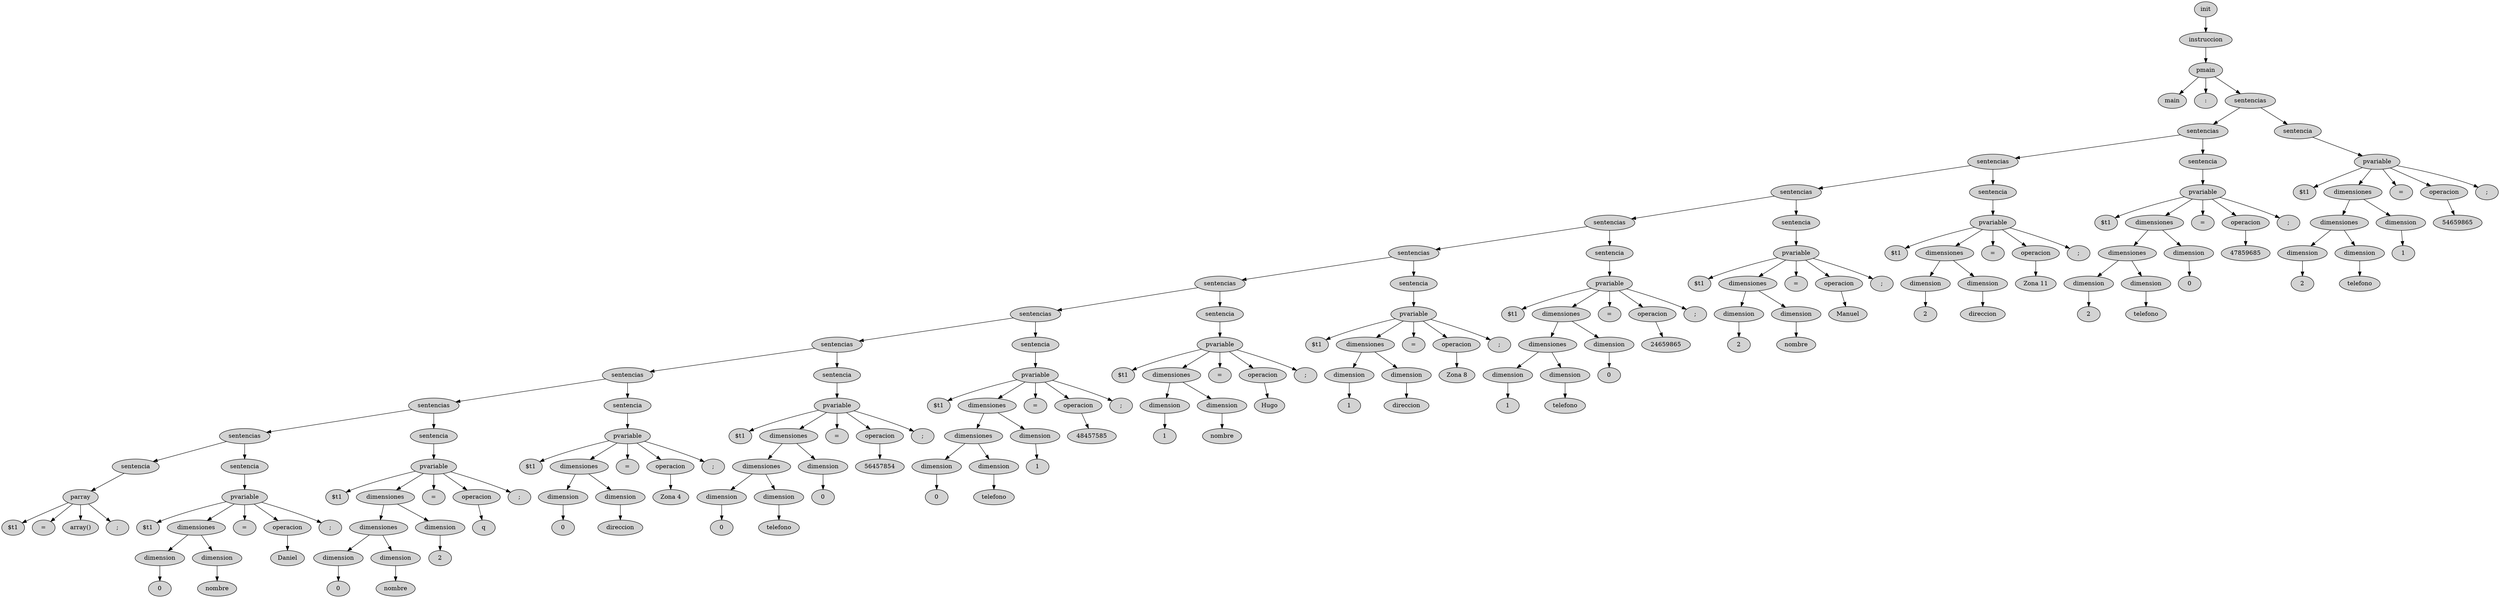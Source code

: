 digraph{ 
185[style = "filled" ; label = "init"] 
184[style = "filled" ; label = "instruccion"] 
181[style = "filled" ; label = "pmain"] 
182[style = "filled" ; label = "main"] 
183[style = "filled" ; label = ":"] 
180[style = "filled" ; label = "sentencias"] 
164[style = "filled" ; label = "sentencias"] 
148[style = "filled" ; label = "sentencias"] 
135[style = "filled" ; label = "sentencias"] 
122[style = "filled" ; label = "sentencias"] 
106[style = "filled" ; label = "sentencias"] 
93[style = "filled" ; label = "sentencias"] 
80[style = "filled" ; label = "sentencias"] 
64[style = "filled" ; label = "sentencias"] 
48[style = "filled" ; label = "sentencias"] 
35[style = "filled" ; label = "sentencias"] 
19[style = "filled" ; label = "sentencias"] 
6[style = "filled" ; label = "sentencia"] 
1[style = "filled" ; label = "parray"] 
2[style = "filled" ; label = "$t1"] 
3[style = "filled" ; label = "="] 
4[style = "filled" ; label = "array()"] 
5[style = "filled" ; label = ";"] 
18[style = "filled" ; label = "sentencia"] 
14[style = "filled" ; label = "pvariable"] 
15[style = "filled" ; label = "$t1"] 
11[style = "filled" ; label = "dimensiones"] 
8[style = "filled" ; label = "dimension"] 
7[style = "filled" ; label = "0"] 
10[style = "filled" ; label = "dimension"] 
9[style = "filled" ; label = "nombre"] 
16[style = "filled" ; label = "="] 
13[style = "filled" ; label = "operacion"] 
12[style = "filled" ; label = "Daniel"] 
17[style = "filled" ; label = ";"] 
34[style = "filled" ; label = "sentencia"] 
30[style = "filled" ; label = "pvariable"] 
31[style = "filled" ; label = "$t1"] 
27[style = "filled" ; label = "dimensiones"] 
24[style = "filled" ; label = "dimensiones"] 
21[style = "filled" ; label = "dimension"] 
20[style = "filled" ; label = "0"] 
23[style = "filled" ; label = "dimension"] 
22[style = "filled" ; label = "nombre"] 
26[style = "filled" ; label = "dimension"] 
25[style = "filled" ; label = "2"] 
32[style = "filled" ; label = "="] 
29[style = "filled" ; label = "operacion"] 
28[style = "filled" ; label = "q"] 
33[style = "filled" ; label = ";"] 
47[style = "filled" ; label = "sentencia"] 
43[style = "filled" ; label = "pvariable"] 
44[style = "filled" ; label = "$t1"] 
40[style = "filled" ; label = "dimensiones"] 
37[style = "filled" ; label = "dimension"] 
36[style = "filled" ; label = "0"] 
39[style = "filled" ; label = "dimension"] 
38[style = "filled" ; label = "direccion"] 
45[style = "filled" ; label = "="] 
42[style = "filled" ; label = "operacion"] 
41[style = "filled" ; label = "Zona 4"] 
46[style = "filled" ; label = ";"] 
63[style = "filled" ; label = "sentencia"] 
59[style = "filled" ; label = "pvariable"] 
60[style = "filled" ; label = "$t1"] 
56[style = "filled" ; label = "dimensiones"] 
53[style = "filled" ; label = "dimensiones"] 
50[style = "filled" ; label = "dimension"] 
49[style = "filled" ; label = "0"] 
52[style = "filled" ; label = "dimension"] 
51[style = "filled" ; label = "telefono"] 
55[style = "filled" ; label = "dimension"] 
54[style = "filled" ; label = "0"] 
61[style = "filled" ; label = "="] 
58[style = "filled" ; label = "operacion"] 
57[style = "filled" ; label = "56457854"] 
62[style = "filled" ; label = ";"] 
79[style = "filled" ; label = "sentencia"] 
75[style = "filled" ; label = "pvariable"] 
76[style = "filled" ; label = "$t1"] 
72[style = "filled" ; label = "dimensiones"] 
69[style = "filled" ; label = "dimensiones"] 
66[style = "filled" ; label = "dimension"] 
65[style = "filled" ; label = "0"] 
68[style = "filled" ; label = "dimension"] 
67[style = "filled" ; label = "telefono"] 
71[style = "filled" ; label = "dimension"] 
70[style = "filled" ; label = "1"] 
77[style = "filled" ; label = "="] 
74[style = "filled" ; label = "operacion"] 
73[style = "filled" ; label = "48457585"] 
78[style = "filled" ; label = ";"] 
92[style = "filled" ; label = "sentencia"] 
88[style = "filled" ; label = "pvariable"] 
89[style = "filled" ; label = "$t1"] 
85[style = "filled" ; label = "dimensiones"] 
82[style = "filled" ; label = "dimension"] 
81[style = "filled" ; label = "1"] 
84[style = "filled" ; label = "dimension"] 
83[style = "filled" ; label = "nombre"] 
90[style = "filled" ; label = "="] 
87[style = "filled" ; label = "operacion"] 
86[style = "filled" ; label = "Hugo"] 
91[style = "filled" ; label = ";"] 
105[style = "filled" ; label = "sentencia"] 
101[style = "filled" ; label = "pvariable"] 
102[style = "filled" ; label = "$t1"] 
98[style = "filled" ; label = "dimensiones"] 
95[style = "filled" ; label = "dimension"] 
94[style = "filled" ; label = "1"] 
97[style = "filled" ; label = "dimension"] 
96[style = "filled" ; label = "direccion"] 
103[style = "filled" ; label = "="] 
100[style = "filled" ; label = "operacion"] 
99[style = "filled" ; label = "Zona 8"] 
104[style = "filled" ; label = ";"] 
121[style = "filled" ; label = "sentencia"] 
117[style = "filled" ; label = "pvariable"] 
118[style = "filled" ; label = "$t1"] 
114[style = "filled" ; label = "dimensiones"] 
111[style = "filled" ; label = "dimensiones"] 
108[style = "filled" ; label = "dimension"] 
107[style = "filled" ; label = "1"] 
110[style = "filled" ; label = "dimension"] 
109[style = "filled" ; label = "telefono"] 
113[style = "filled" ; label = "dimension"] 
112[style = "filled" ; label = "0"] 
119[style = "filled" ; label = "="] 
116[style = "filled" ; label = "operacion"] 
115[style = "filled" ; label = "24659865"] 
120[style = "filled" ; label = ";"] 
134[style = "filled" ; label = "sentencia"] 
130[style = "filled" ; label = "pvariable"] 
131[style = "filled" ; label = "$t1"] 
127[style = "filled" ; label = "dimensiones"] 
124[style = "filled" ; label = "dimension"] 
123[style = "filled" ; label = "2"] 
126[style = "filled" ; label = "dimension"] 
125[style = "filled" ; label = "nombre"] 
132[style = "filled" ; label = "="] 
129[style = "filled" ; label = "operacion"] 
128[style = "filled" ; label = "Manuel"] 
133[style = "filled" ; label = ";"] 
147[style = "filled" ; label = "sentencia"] 
143[style = "filled" ; label = "pvariable"] 
144[style = "filled" ; label = "$t1"] 
140[style = "filled" ; label = "dimensiones"] 
137[style = "filled" ; label = "dimension"] 
136[style = "filled" ; label = "2"] 
139[style = "filled" ; label = "dimension"] 
138[style = "filled" ; label = "direccion"] 
145[style = "filled" ; label = "="] 
142[style = "filled" ; label = "operacion"] 
141[style = "filled" ; label = "Zona 11"] 
146[style = "filled" ; label = ";"] 
163[style = "filled" ; label = "sentencia"] 
159[style = "filled" ; label = "pvariable"] 
160[style = "filled" ; label = "$t1"] 
156[style = "filled" ; label = "dimensiones"] 
153[style = "filled" ; label = "dimensiones"] 
150[style = "filled" ; label = "dimension"] 
149[style = "filled" ; label = "2"] 
152[style = "filled" ; label = "dimension"] 
151[style = "filled" ; label = "telefono"] 
155[style = "filled" ; label = "dimension"] 
154[style = "filled" ; label = "0"] 
161[style = "filled" ; label = "="] 
158[style = "filled" ; label = "operacion"] 
157[style = "filled" ; label = "47859685"] 
162[style = "filled" ; label = ";"] 
179[style = "filled" ; label = "sentencia"] 
175[style = "filled" ; label = "pvariable"] 
176[style = "filled" ; label = "$t1"] 
172[style = "filled" ; label = "dimensiones"] 
169[style = "filled" ; label = "dimensiones"] 
166[style = "filled" ; label = "dimension"] 
165[style = "filled" ; label = "2"] 
168[style = "filled" ; label = "dimension"] 
167[style = "filled" ; label = "telefono"] 
171[style = "filled" ; label = "dimension"] 
170[style = "filled" ; label = "1"] 
177[style = "filled" ; label = "="] 
174[style = "filled" ; label = "operacion"] 
173[style = "filled" ; label = "54659865"] 
178[style = "filled" ; label = ";"] 
185->184;
184->181;
181->182;
181->183;
181->180;
180->164;
164->148;
148->135;
135->122;
122->106;
106->93;
93->80;
80->64;
64->48;
48->35;
35->19;
19->6;
6->1;
1->2;
1->3;
1->4;
1->5;
19->18;
18->14;
14->15;
14->11;
11->8;
8->7;
11->10;
10->9;
14->16;
14->13;
13->12;
14->17;
35->34;
34->30;
30->31;
30->27;
27->24;
24->21;
21->20;
24->23;
23->22;
27->26;
26->25;
30->32;
30->29;
29->28;
30->33;
48->47;
47->43;
43->44;
43->40;
40->37;
37->36;
40->39;
39->38;
43->45;
43->42;
42->41;
43->46;
64->63;
63->59;
59->60;
59->56;
56->53;
53->50;
50->49;
53->52;
52->51;
56->55;
55->54;
59->61;
59->58;
58->57;
59->62;
80->79;
79->75;
75->76;
75->72;
72->69;
69->66;
66->65;
69->68;
68->67;
72->71;
71->70;
75->77;
75->74;
74->73;
75->78;
93->92;
92->88;
88->89;
88->85;
85->82;
82->81;
85->84;
84->83;
88->90;
88->87;
87->86;
88->91;
106->105;
105->101;
101->102;
101->98;
98->95;
95->94;
98->97;
97->96;
101->103;
101->100;
100->99;
101->104;
122->121;
121->117;
117->118;
117->114;
114->111;
111->108;
108->107;
111->110;
110->109;
114->113;
113->112;
117->119;
117->116;
116->115;
117->120;
135->134;
134->130;
130->131;
130->127;
127->124;
124->123;
127->126;
126->125;
130->132;
130->129;
129->128;
130->133;
148->147;
147->143;
143->144;
143->140;
140->137;
137->136;
140->139;
139->138;
143->145;
143->142;
142->141;
143->146;
164->163;
163->159;
159->160;
159->156;
156->153;
153->150;
150->149;
153->152;
152->151;
156->155;
155->154;
159->161;
159->158;
158->157;
159->162;
180->179;
179->175;
175->176;
175->172;
172->169;
169->166;
166->165;
169->168;
168->167;
172->171;
171->170;
175->177;
175->174;
174->173;
175->178;

}
